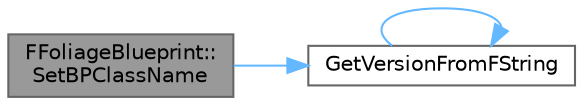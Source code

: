 digraph "FFoliageBlueprint::SetBPClassName"
{
 // INTERACTIVE_SVG=YES
 // LATEX_PDF_SIZE
  bgcolor="transparent";
  edge [fontname=Helvetica,fontsize=10,labelfontname=Helvetica,labelfontsize=10];
  node [fontname=Helvetica,fontsize=10,shape=box,height=0.2,width=0.4];
  rankdir="LR";
  Node1 [id="Node000001",label="FFoliageBlueprint::\lSetBPClassName",height=0.2,width=0.4,color="gray40", fillcolor="grey60", style="filled", fontcolor="black",tooltip=" "];
  Node1 -> Node2 [id="edge1_Node000001_Node000002",color="steelblue1",style="solid",tooltip=" "];
  Node2 [id="Node000002",label="GetVersionFromFString",height=0.2,width=0.4,color="grey40", fillcolor="white", style="filled",URL="$d7/da0/VegetationManager_8cpp.html#a12943d4fdd04532f8308961eebffd4b6",tooltip=" "];
  Node2 -> Node2 [id="edge2_Node000002_Node000002",color="steelblue1",style="solid",tooltip=" "];
}
